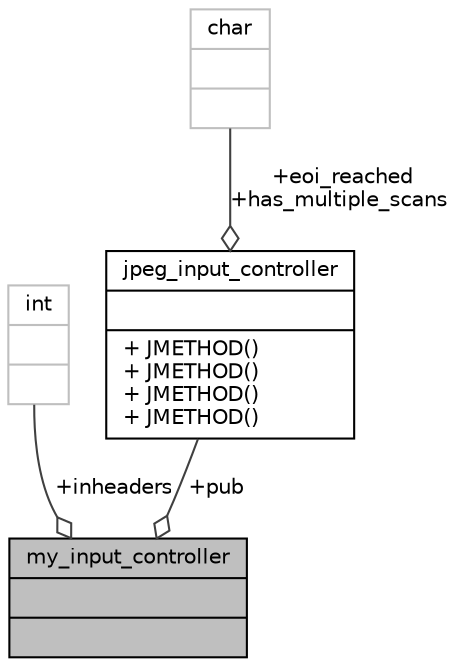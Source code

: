 digraph "my_input_controller"
{
 // LATEX_PDF_SIZE
  bgcolor="transparent";
  edge [fontname="Helvetica",fontsize="10",labelfontname="Helvetica",labelfontsize="10"];
  node [fontname="Helvetica",fontsize="10",shape=record];
  Node1 [label="{my_input_controller\n||}",height=0.2,width=0.4,color="black", fillcolor="grey75", style="filled", fontcolor="black",tooltip=" "];
  Node2 -> Node1 [color="grey25",fontsize="10",style="solid",label=" +inheaders" ,arrowhead="odiamond"];
  Node2 [label="{int\n||}",height=0.2,width=0.4,color="grey75",tooltip=" "];
  Node3 -> Node1 [color="grey25",fontsize="10",style="solid",label=" +pub" ,arrowhead="odiamond"];
  Node3 [label="{jpeg_input_controller\n||+ JMETHOD()\l+ JMETHOD()\l+ JMETHOD()\l+ JMETHOD()\l}",height=0.2,width=0.4,color="black",URL="$structjpeg__input__controller.html",tooltip=" "];
  Node4 -> Node3 [color="grey25",fontsize="10",style="solid",label=" +eoi_reached\n+has_multiple_scans" ,arrowhead="odiamond"];
  Node4 [label="{char\n||}",height=0.2,width=0.4,color="grey75",tooltip=" "];
}
